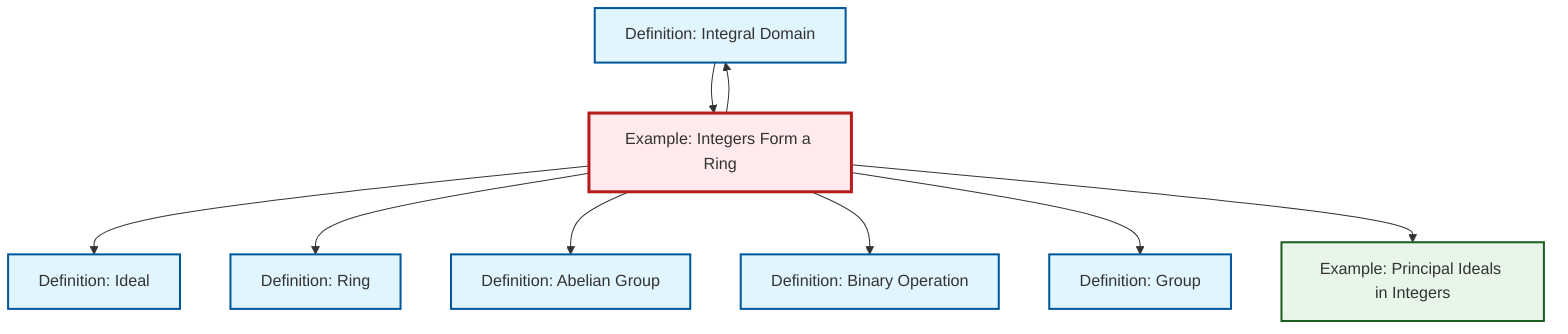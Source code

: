 graph TD
    classDef definition fill:#e1f5fe,stroke:#01579b,stroke-width:2px
    classDef theorem fill:#f3e5f5,stroke:#4a148c,stroke-width:2px
    classDef axiom fill:#fff3e0,stroke:#e65100,stroke-width:2px
    classDef example fill:#e8f5e9,stroke:#1b5e20,stroke-width:2px
    classDef current fill:#ffebee,stroke:#b71c1c,stroke-width:3px
    def-abelian-group["Definition: Abelian Group"]:::definition
    def-integral-domain["Definition: Integral Domain"]:::definition
    ex-integers-ring["Example: Integers Form a Ring"]:::example
    def-ideal["Definition: Ideal"]:::definition
    ex-principal-ideal["Example: Principal Ideals in Integers"]:::example
    def-group["Definition: Group"]:::definition
    def-ring["Definition: Ring"]:::definition
    def-binary-operation["Definition: Binary Operation"]:::definition
    ex-integers-ring --> def-ideal
    ex-integers-ring --> def-integral-domain
    ex-integers-ring --> def-ring
    def-integral-domain --> ex-integers-ring
    ex-integers-ring --> def-abelian-group
    ex-integers-ring --> def-binary-operation
    ex-integers-ring --> def-group
    ex-integers-ring --> ex-principal-ideal
    class ex-integers-ring current